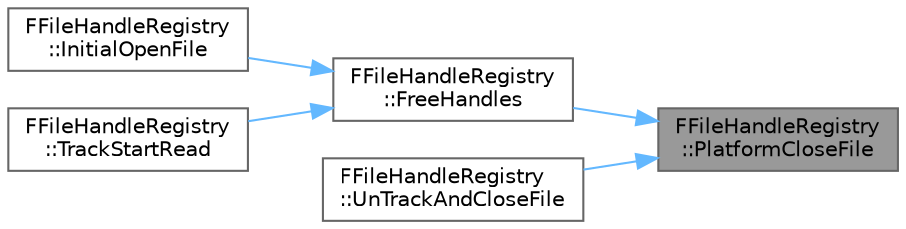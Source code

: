 digraph "FFileHandleRegistry::PlatformCloseFile"
{
 // INTERACTIVE_SVG=YES
 // LATEX_PDF_SIZE
  bgcolor="transparent";
  edge [fontname=Helvetica,fontsize=10,labelfontname=Helvetica,labelfontsize=10];
  node [fontname=Helvetica,fontsize=10,shape=box,height=0.2,width=0.4];
  rankdir="RL";
  Node1 [id="Node000001",label="FFileHandleRegistry\l::PlatformCloseFile",height=0.2,width=0.4,color="gray40", fillcolor="grey60", style="filled", fontcolor="black",tooltip=" "];
  Node1 -> Node2 [id="edge1_Node000001_Node000002",dir="back",color="steelblue1",style="solid",tooltip=" "];
  Node2 [id="Node000002",label="FFileHandleRegistry\l::FreeHandles",height=0.2,width=0.4,color="grey40", fillcolor="white", style="filled",URL="$d1/dee/classFFileHandleRegistry.html#aa24f20a69a48f394a51fbce4396018c3",tooltip=" "];
  Node2 -> Node3 [id="edge2_Node000002_Node000003",dir="back",color="steelblue1",style="solid",tooltip=" "];
  Node3 [id="Node000003",label="FFileHandleRegistry\l::InitialOpenFile",height=0.2,width=0.4,color="grey40", fillcolor="white", style="filled",URL="$d1/dee/classFFileHandleRegistry.html#a50aedd2d5777dbd0f3c114824605b83d",tooltip=" "];
  Node2 -> Node4 [id="edge3_Node000002_Node000004",dir="back",color="steelblue1",style="solid",tooltip=" "];
  Node4 [id="Node000004",label="FFileHandleRegistry\l::TrackStartRead",height=0.2,width=0.4,color="grey40", fillcolor="white", style="filled",URL="$d1/dee/classFFileHandleRegistry.html#acb1ca492192769dd7866a473237de7fd",tooltip=" "];
  Node1 -> Node5 [id="edge4_Node000001_Node000005",dir="back",color="steelblue1",style="solid",tooltip=" "];
  Node5 [id="Node000005",label="FFileHandleRegistry\l::UnTrackAndCloseFile",height=0.2,width=0.4,color="grey40", fillcolor="white", style="filled",URL="$d1/dee/classFFileHandleRegistry.html#aae9ddbd6f9d5f9471c76d58eb6282a3a",tooltip=" "];
}
